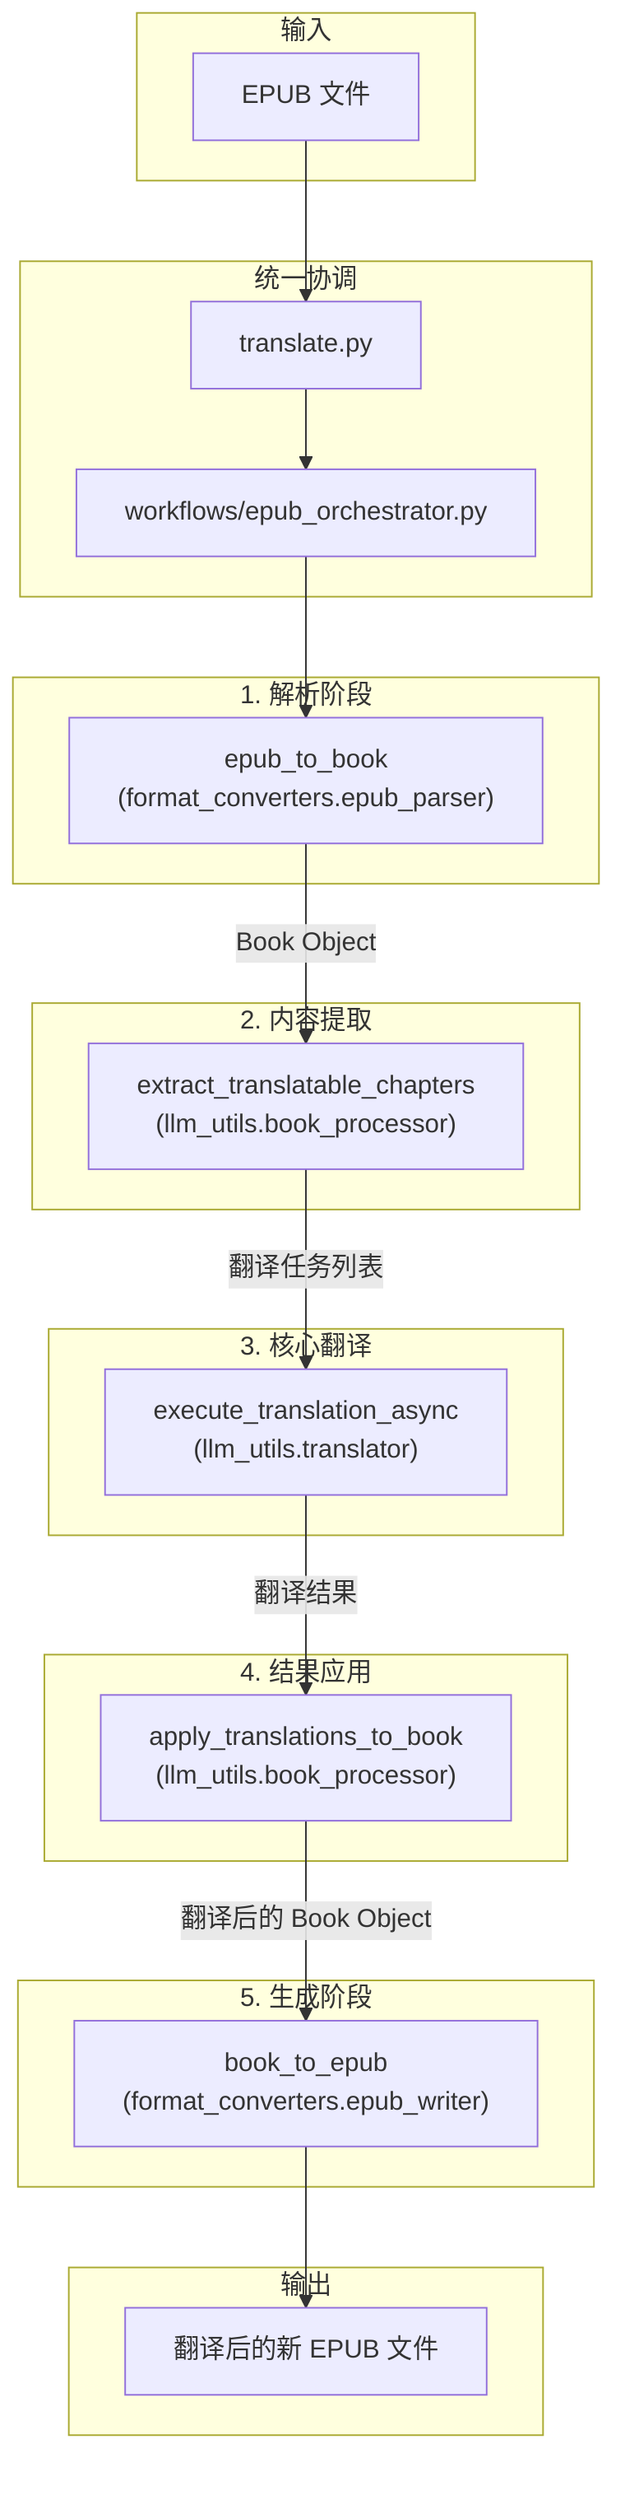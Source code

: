 graph TD;
    subgraph Input [输入]
        A[EPUB 文件]
    end

    subgraph Orchestration [统一协调]
        O1[translate.py]
        O2[workflows/epub_orchestrator.py]
    end

    subgraph Parsing [1. 解析阶段]
        direction LR
        B1["epub_to_book<br>(format_converters.epub_parser)"]
    end

    subgraph Extraction [2. 内容提取]
        direction LR
        C1["extract_translatable_chapters<br>(llm_utils.book_processor)"]
    end
    
    subgraph Translation [3. 核心翻译]
        direction LR
        D1["execute_translation_async<br>(llm_utils.translator)"]
    end

    subgraph Application [4. 结果应用]
        direction LR
        E1["apply_translations_to_book<br>(llm_utils.book_processor)"]
    end

    subgraph Writing [5. 生成阶段]
        direction LR
        F1["book_to_epub<br>(format_converters.epub_writer)"]
    end

    subgraph Output [输出]
        G[翻译后的新 EPUB 文件]
    end

    A --> O1 --> O2;
    O2 --> B1;
    B1 -- Book Object --> C1 -- 翻译任务列表 --> D1 -- 翻译结果 --> E1 -- 翻译后的 Book Object --> F1 --> G;